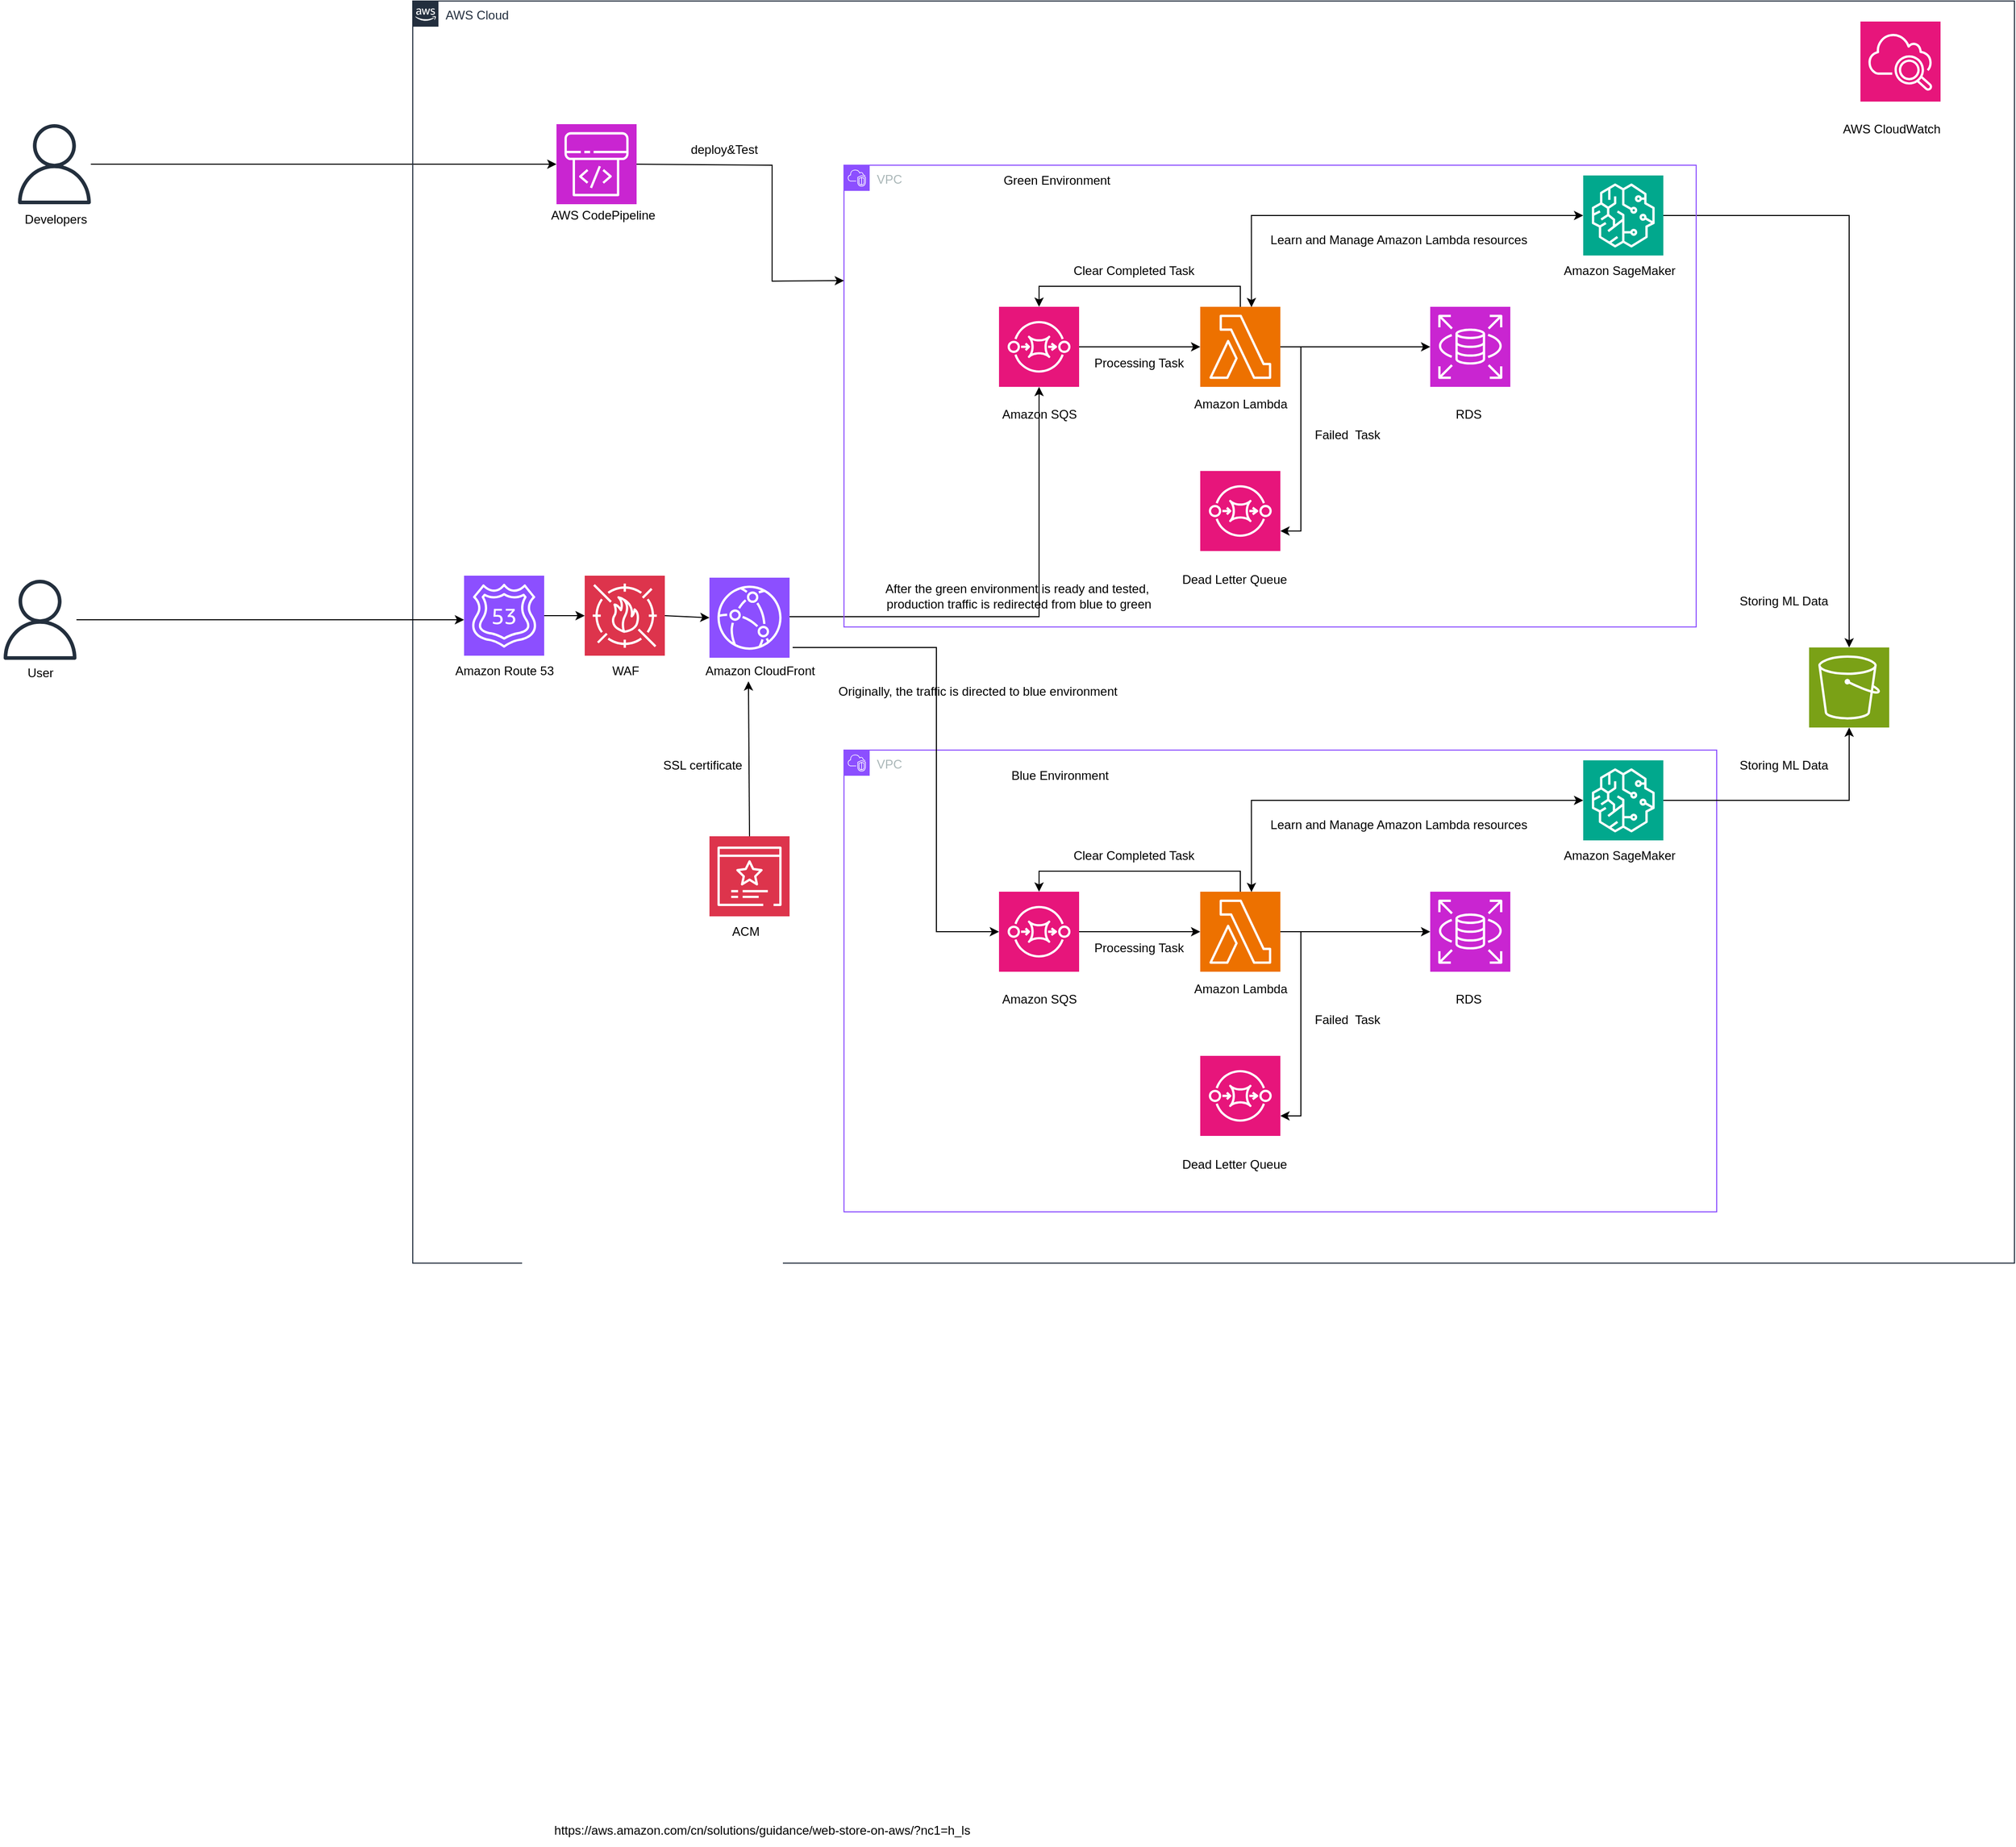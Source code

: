<mxfile version="24.7.10">
  <diagram name="第 1 页" id="UXfvJMfmKMgnU5nHpCfp">
    <mxGraphModel dx="3255" dy="2701" grid="1" gridSize="10" guides="1" tooltips="1" connect="1" arrows="1" fold="1" page="1" pageScale="1" pageWidth="827" pageHeight="1169" math="0" shadow="0">
      <root>
        <mxCell id="0" />
        <mxCell id="1" parent="0" />
        <mxCell id="FpOADRXaUX0aLAv3G2hR-1" style="edgeStyle=orthogonalEdgeStyle;rounded=0;orthogonalLoop=1;jettySize=auto;html=1;" edge="1" parent="1" source="FpOADRXaUX0aLAv3G2hR-2" target="FpOADRXaUX0aLAv3G2hR-71">
          <mxGeometry relative="1" as="geometry">
            <mxPoint x="200" y="-61" as="targetPoint" />
          </mxGeometry>
        </mxCell>
        <mxCell id="FpOADRXaUX0aLAv3G2hR-2" value="" style="sketch=0;outlineConnect=0;fontColor=#232F3E;gradientColor=none;fillColor=#232F3D;strokeColor=none;dashed=0;verticalLabelPosition=bottom;verticalAlign=top;align=center;html=1;fontSize=12;fontStyle=0;aspect=fixed;pointerEvents=1;shape=mxgraph.aws4.user;" vertex="1" parent="1">
          <mxGeometry x="-438" y="-140" width="78" height="78" as="geometry" />
        </mxCell>
        <mxCell id="FpOADRXaUX0aLAv3G2hR-3" value="Developers" style="text;html=1;align=center;verticalAlign=middle;resizable=0;points=[];autosize=1;strokeColor=none;fillColor=none;" vertex="1" parent="1">
          <mxGeometry x="-438" y="-62" width="80" height="30" as="geometry" />
        </mxCell>
        <mxCell id="FpOADRXaUX0aLAv3G2hR-11" value="AWS Cloud" style="points=[[0,0],[0.25,0],[0.5,0],[0.75,0],[1,0],[1,0.25],[1,0.5],[1,0.75],[1,1],[0.75,1],[0.5,1],[0.25,1],[0,1],[0,0.75],[0,0.5],[0,0.25]];outlineConnect=0;gradientColor=none;html=1;whiteSpace=wrap;fontSize=12;fontStyle=0;container=1;pointerEvents=0;collapsible=0;recursiveResize=0;shape=mxgraph.aws4.group;grIcon=mxgraph.aws4.group_aws_cloud_alt;strokeColor=#232F3E;fillColor=none;verticalAlign=top;align=left;spacingLeft=30;fontColor=#232F3E;dashed=0;" vertex="1" parent="1">
          <mxGeometry x="-50" y="-260" width="1560" height="1230" as="geometry" />
        </mxCell>
        <mxCell id="FpOADRXaUX0aLAv3G2hR-12" value="" style="sketch=0;points=[[0,0,0],[0.25,0,0],[0.5,0,0],[0.75,0,0],[1,0,0],[0,1,0],[0.25,1,0],[0.5,1,0],[0.75,1,0],[1,1,0],[0,0.25,0],[0,0.5,0],[0,0.75,0],[1,0.25,0],[1,0.5,0],[1,0.75,0]];points=[[0,0,0],[0.25,0,0],[0.5,0,0],[0.75,0,0],[1,0,0],[0,1,0],[0.25,1,0],[0.5,1,0],[0.75,1,0],[1,1,0],[0,0.25,0],[0,0.5,0],[0,0.75,0],[1,0.25,0],[1,0.5,0],[1,0.75,0]];outlineConnect=0;fontColor=#232F3E;fillColor=#E7157B;strokeColor=#ffffff;dashed=0;verticalLabelPosition=bottom;verticalAlign=top;align=center;html=1;fontSize=12;fontStyle=0;aspect=fixed;shape=mxgraph.aws4.resourceIcon;resIcon=mxgraph.aws4.cloudwatch_2;" vertex="1" parent="FpOADRXaUX0aLAv3G2hR-11">
          <mxGeometry x="1410" y="20" width="78" height="78" as="geometry" />
        </mxCell>
        <mxCell id="FpOADRXaUX0aLAv3G2hR-14" value="AWS CloudWatch" style="text;html=1;align=center;verticalAlign=middle;resizable=0;points=[];autosize=1;strokeColor=none;fillColor=none;" vertex="1" parent="FpOADRXaUX0aLAv3G2hR-11">
          <mxGeometry x="1380" y="110" width="120" height="30" as="geometry" />
        </mxCell>
        <mxCell id="FpOADRXaUX0aLAv3G2hR-16" value="RDS" style="text;html=1;align=center;verticalAlign=middle;resizable=0;points=[];autosize=1;strokeColor=none;fillColor=none;" vertex="1" parent="FpOADRXaUX0aLAv3G2hR-11">
          <mxGeometry x="1003" y="388" width="50" height="30" as="geometry" />
        </mxCell>
        <mxCell id="FpOADRXaUX0aLAv3G2hR-17" style="edgeStyle=orthogonalEdgeStyle;rounded=0;orthogonalLoop=1;jettySize=auto;html=1;" edge="1" parent="FpOADRXaUX0aLAv3G2hR-11" source="FpOADRXaUX0aLAv3G2hR-18" target="FpOADRXaUX0aLAv3G2hR-19">
          <mxGeometry relative="1" as="geometry" />
        </mxCell>
        <mxCell id="FpOADRXaUX0aLAv3G2hR-18" value="" style="sketch=0;points=[[0,0,0],[0.25,0,0],[0.5,0,0],[0.75,0,0],[1,0,0],[0,1,0],[0.25,1,0],[0.5,1,0],[0.75,1,0],[1,1,0],[0,0.25,0],[0,0.5,0],[0,0.75,0],[1,0.25,0],[1,0.5,0],[1,0.75,0]];outlineConnect=0;fontColor=#232F3E;fillColor=#ED7100;strokeColor=#ffffff;dashed=0;verticalLabelPosition=bottom;verticalAlign=top;align=center;html=1;fontSize=12;fontStyle=0;aspect=fixed;shape=mxgraph.aws4.resourceIcon;resIcon=mxgraph.aws4.lambda;" vertex="1" parent="FpOADRXaUX0aLAv3G2hR-11">
          <mxGeometry x="767" y="298" width="78" height="78" as="geometry" />
        </mxCell>
        <mxCell id="FpOADRXaUX0aLAv3G2hR-19" value="" style="sketch=0;points=[[0,0,0],[0.25,0,0],[0.5,0,0],[0.75,0,0],[1,0,0],[0,1,0],[0.25,1,0],[0.5,1,0],[0.75,1,0],[1,1,0],[0,0.25,0],[0,0.5,0],[0,0.75,0],[1,0.25,0],[1,0.5,0],[1,0.75,0]];outlineConnect=0;fontColor=#232F3E;fillColor=#C925D1;strokeColor=#ffffff;dashed=0;verticalLabelPosition=bottom;verticalAlign=top;align=center;html=1;fontSize=12;fontStyle=0;aspect=fixed;shape=mxgraph.aws4.resourceIcon;resIcon=mxgraph.aws4.rds;" vertex="1" parent="FpOADRXaUX0aLAv3G2hR-11">
          <mxGeometry x="991" y="298" width="78" height="78" as="geometry" />
        </mxCell>
        <mxCell id="FpOADRXaUX0aLAv3G2hR-20" style="edgeStyle=orthogonalEdgeStyle;rounded=0;orthogonalLoop=1;jettySize=auto;html=1;" edge="1" parent="FpOADRXaUX0aLAv3G2hR-11" source="FpOADRXaUX0aLAv3G2hR-21" target="FpOADRXaUX0aLAv3G2hR-18">
          <mxGeometry relative="1" as="geometry" />
        </mxCell>
        <mxCell id="FpOADRXaUX0aLAv3G2hR-21" value="" style="sketch=0;points=[[0,0,0],[0.25,0,0],[0.5,0,0],[0.75,0,0],[1,0,0],[0,1,0],[0.25,1,0],[0.5,1,0],[0.75,1,0],[1,1,0],[0,0.25,0],[0,0.5,0],[0,0.75,0],[1,0.25,0],[1,0.5,0],[1,0.75,0]];outlineConnect=0;fontColor=#232F3E;fillColor=#E7157B;strokeColor=#ffffff;dashed=0;verticalLabelPosition=bottom;verticalAlign=top;align=center;html=1;fontSize=12;fontStyle=0;aspect=fixed;shape=mxgraph.aws4.resourceIcon;resIcon=mxgraph.aws4.sqs;" vertex="1" parent="FpOADRXaUX0aLAv3G2hR-11">
          <mxGeometry x="571" y="298" width="78" height="78" as="geometry" />
        </mxCell>
        <mxCell id="FpOADRXaUX0aLAv3G2hR-22" value="Amazon SQS" style="text;html=1;align=center;verticalAlign=middle;resizable=0;points=[];autosize=1;strokeColor=none;fillColor=none;" vertex="1" parent="FpOADRXaUX0aLAv3G2hR-11">
          <mxGeometry x="560" y="388" width="100" height="30" as="geometry" />
        </mxCell>
        <mxCell id="FpOADRXaUX0aLAv3G2hR-23" value="" style="sketch=0;points=[[0,0,0],[0.25,0,0],[0.5,0,0],[0.75,0,0],[1,0,0],[0,1,0],[0.25,1,0],[0.5,1,0],[0.75,1,0],[1,1,0],[0,0.25,0],[0,0.5,0],[0,0.75,0],[1,0.25,0],[1,0.5,0],[1,0.75,0]];outlineConnect=0;fontColor=#232F3E;fillColor=#E7157B;strokeColor=#ffffff;dashed=0;verticalLabelPosition=bottom;verticalAlign=top;align=center;html=1;fontSize=12;fontStyle=0;aspect=fixed;shape=mxgraph.aws4.resourceIcon;resIcon=mxgraph.aws4.sqs;" vertex="1" parent="FpOADRXaUX0aLAv3G2hR-11">
          <mxGeometry x="767" y="458" width="78" height="78" as="geometry" />
        </mxCell>
        <mxCell id="FpOADRXaUX0aLAv3G2hR-24" value="Amazon L&lt;span style=&quot;background-color: initial;&quot;&gt;ambda&lt;/span&gt;" style="text;html=1;align=center;verticalAlign=middle;resizable=0;points=[];autosize=1;strokeColor=none;fillColor=none;" vertex="1" parent="FpOADRXaUX0aLAv3G2hR-11">
          <mxGeometry x="751" y="378" width="110" height="30" as="geometry" />
        </mxCell>
        <mxCell id="FpOADRXaUX0aLAv3G2hR-25" value="Dead Letter Queue" style="text;html=1;align=center;verticalAlign=middle;resizable=0;points=[];autosize=1;strokeColor=none;fillColor=none;" vertex="1" parent="FpOADRXaUX0aLAv3G2hR-11">
          <mxGeometry x="735" y="549" width="130" height="30" as="geometry" />
        </mxCell>
        <mxCell id="FpOADRXaUX0aLAv3G2hR-26" value="Processing Task" style="text;html=1;align=center;verticalAlign=middle;resizable=0;points=[];autosize=1;strokeColor=none;fillColor=none;" vertex="1" parent="FpOADRXaUX0aLAv3G2hR-11">
          <mxGeometry x="652" y="338" width="110" height="30" as="geometry" />
        </mxCell>
        <mxCell id="FpOADRXaUX0aLAv3G2hR-27" value="F&lt;span style=&quot;background-color: initial;&quot;&gt;ailed&amp;nbsp; Task&lt;/span&gt;" style="text;html=1;align=center;verticalAlign=middle;resizable=0;points=[];autosize=1;strokeColor=none;fillColor=none;" vertex="1" parent="FpOADRXaUX0aLAv3G2hR-11">
          <mxGeometry x="865" y="408" width="90" height="30" as="geometry" />
        </mxCell>
        <mxCell id="FpOADRXaUX0aLAv3G2hR-28" value="Clear Completed Task" style="text;html=1;align=center;verticalAlign=middle;resizable=0;points=[];autosize=1;strokeColor=none;fillColor=none;" vertex="1" parent="FpOADRXaUX0aLAv3G2hR-11">
          <mxGeometry x="632" y="248" width="140" height="30" as="geometry" />
        </mxCell>
        <mxCell id="FpOADRXaUX0aLAv3G2hR-29" value="Amazon SageMaker" style="text;html=1;align=center;verticalAlign=middle;resizable=0;points=[];autosize=1;strokeColor=none;fillColor=none;" vertex="1" parent="FpOADRXaUX0aLAv3G2hR-11">
          <mxGeometry x="1110" y="248" width="130" height="30" as="geometry" />
        </mxCell>
        <mxCell id="FpOADRXaUX0aLAv3G2hR-30" value="Learn and Manage Amazon Lambda resources" style="text;html=1;align=center;verticalAlign=middle;resizable=0;points=[];autosize=1;strokeColor=none;fillColor=none;" vertex="1" parent="FpOADRXaUX0aLAv3G2hR-11">
          <mxGeometry x="825" y="218" width="270" height="30" as="geometry" />
        </mxCell>
        <mxCell id="FpOADRXaUX0aLAv3G2hR-31" style="edgeStyle=orthogonalEdgeStyle;rounded=0;orthogonalLoop=1;jettySize=auto;html=1;entryX=1;entryY=0.75;entryDx=0;entryDy=0;entryPerimeter=0;" edge="1" parent="FpOADRXaUX0aLAv3G2hR-11" source="FpOADRXaUX0aLAv3G2hR-18" target="FpOADRXaUX0aLAv3G2hR-23">
          <mxGeometry relative="1" as="geometry">
            <Array as="points">
              <mxPoint x="865" y="337" />
              <mxPoint x="865" y="516" />
            </Array>
          </mxGeometry>
        </mxCell>
        <mxCell id="FpOADRXaUX0aLAv3G2hR-32" style="edgeStyle=orthogonalEdgeStyle;rounded=0;orthogonalLoop=1;jettySize=auto;html=1;entryX=0.5;entryY=0;entryDx=0;entryDy=0;entryPerimeter=0;" edge="1" parent="FpOADRXaUX0aLAv3G2hR-11" source="FpOADRXaUX0aLAv3G2hR-18" target="FpOADRXaUX0aLAv3G2hR-21">
          <mxGeometry relative="1" as="geometry">
            <Array as="points">
              <mxPoint x="806" y="278" />
              <mxPoint x="610" y="278" />
            </Array>
          </mxGeometry>
        </mxCell>
        <mxCell id="FpOADRXaUX0aLAv3G2hR-33" style="edgeStyle=orthogonalEdgeStyle;rounded=0;orthogonalLoop=1;jettySize=auto;html=1;entryX=0.639;entryY=0.004;entryDx=0;entryDy=0;entryPerimeter=0;startArrow=classic;startFill=1;" edge="1" parent="FpOADRXaUX0aLAv3G2hR-11" source="FpOADRXaUX0aLAv3G2hR-35" target="FpOADRXaUX0aLAv3G2hR-18">
          <mxGeometry relative="1" as="geometry" />
        </mxCell>
        <mxCell id="FpOADRXaUX0aLAv3G2hR-34" style="edgeStyle=orthogonalEdgeStyle;rounded=0;orthogonalLoop=1;jettySize=auto;html=1;" edge="1" parent="FpOADRXaUX0aLAv3G2hR-11" source="FpOADRXaUX0aLAv3G2hR-35" target="FpOADRXaUX0aLAv3G2hR-68">
          <mxGeometry relative="1" as="geometry" />
        </mxCell>
        <mxCell id="FpOADRXaUX0aLAv3G2hR-35" value="" style="sketch=0;points=[[0,0,0],[0.25,0,0],[0.5,0,0],[0.75,0,0],[1,0,0],[0,1,0],[0.25,1,0],[0.5,1,0],[0.75,1,0],[1,1,0],[0,0.25,0],[0,0.5,0],[0,0.75,0],[1,0.25,0],[1,0.5,0],[1,0.75,0]];outlineConnect=0;fontColor=#232F3E;fillColor=#01A88D;strokeColor=#ffffff;dashed=0;verticalLabelPosition=bottom;verticalAlign=top;align=center;html=1;fontSize=12;fontStyle=0;aspect=fixed;shape=mxgraph.aws4.resourceIcon;resIcon=mxgraph.aws4.sagemaker;" vertex="1" parent="FpOADRXaUX0aLAv3G2hR-11">
          <mxGeometry x="1140" y="170" width="78" height="78" as="geometry" />
        </mxCell>
        <mxCell id="FpOADRXaUX0aLAv3G2hR-37" value="VPC" style="points=[[0,0],[0.25,0],[0.5,0],[0.75,0],[1,0],[1,0.25],[1,0.5],[1,0.75],[1,1],[0.75,1],[0.5,1],[0.25,1],[0,1],[0,0.75],[0,0.5],[0,0.25]];outlineConnect=0;gradientColor=none;html=1;whiteSpace=wrap;fontSize=12;fontStyle=0;container=1;pointerEvents=0;collapsible=0;recursiveResize=0;shape=mxgraph.aws4.group;grIcon=mxgraph.aws4.group_vpc2;strokeColor=#8C4FFF;fillColor=none;verticalAlign=top;align=left;spacingLeft=30;fontColor=#AAB7B8;dashed=0;" vertex="1" parent="FpOADRXaUX0aLAv3G2hR-11">
          <mxGeometry x="420" y="730" width="850" height="450" as="geometry" />
        </mxCell>
        <mxCell id="FpOADRXaUX0aLAv3G2hR-38" value="Blue Environment" style="text;html=1;align=center;verticalAlign=middle;resizable=0;points=[];autosize=1;strokeColor=none;fillColor=none;" vertex="1" parent="FpOADRXaUX0aLAv3G2hR-37">
          <mxGeometry x="150" y="10" width="120" height="30" as="geometry" />
        </mxCell>
        <mxCell id="FpOADRXaUX0aLAv3G2hR-40" value="RDS" style="text;html=1;align=center;verticalAlign=middle;resizable=0;points=[];autosize=1;strokeColor=none;fillColor=none;" vertex="1" parent="FpOADRXaUX0aLAv3G2hR-11">
          <mxGeometry x="1003" y="958" width="50" height="30" as="geometry" />
        </mxCell>
        <mxCell id="FpOADRXaUX0aLAv3G2hR-41" style="edgeStyle=orthogonalEdgeStyle;rounded=0;orthogonalLoop=1;jettySize=auto;html=1;" edge="1" parent="FpOADRXaUX0aLAv3G2hR-11" source="FpOADRXaUX0aLAv3G2hR-42" target="FpOADRXaUX0aLAv3G2hR-43">
          <mxGeometry relative="1" as="geometry" />
        </mxCell>
        <mxCell id="FpOADRXaUX0aLAv3G2hR-42" value="" style="sketch=0;points=[[0,0,0],[0.25,0,0],[0.5,0,0],[0.75,0,0],[1,0,0],[0,1,0],[0.25,1,0],[0.5,1,0],[0.75,1,0],[1,1,0],[0,0.25,0],[0,0.5,0],[0,0.75,0],[1,0.25,0],[1,0.5,0],[1,0.75,0]];outlineConnect=0;fontColor=#232F3E;fillColor=#ED7100;strokeColor=#ffffff;dashed=0;verticalLabelPosition=bottom;verticalAlign=top;align=center;html=1;fontSize=12;fontStyle=0;aspect=fixed;shape=mxgraph.aws4.resourceIcon;resIcon=mxgraph.aws4.lambda;" vertex="1" parent="FpOADRXaUX0aLAv3G2hR-11">
          <mxGeometry x="767" y="868" width="78" height="78" as="geometry" />
        </mxCell>
        <mxCell id="FpOADRXaUX0aLAv3G2hR-43" value="" style="sketch=0;points=[[0,0,0],[0.25,0,0],[0.5,0,0],[0.75,0,0],[1,0,0],[0,1,0],[0.25,1,0],[0.5,1,0],[0.75,1,0],[1,1,0],[0,0.25,0],[0,0.5,0],[0,0.75,0],[1,0.25,0],[1,0.5,0],[1,0.75,0]];outlineConnect=0;fontColor=#232F3E;fillColor=#C925D1;strokeColor=#ffffff;dashed=0;verticalLabelPosition=bottom;verticalAlign=top;align=center;html=1;fontSize=12;fontStyle=0;aspect=fixed;shape=mxgraph.aws4.resourceIcon;resIcon=mxgraph.aws4.rds;" vertex="1" parent="FpOADRXaUX0aLAv3G2hR-11">
          <mxGeometry x="991" y="868" width="78" height="78" as="geometry" />
        </mxCell>
        <mxCell id="FpOADRXaUX0aLAv3G2hR-44" style="edgeStyle=orthogonalEdgeStyle;rounded=0;orthogonalLoop=1;jettySize=auto;html=1;" edge="1" parent="FpOADRXaUX0aLAv3G2hR-11" source="FpOADRXaUX0aLAv3G2hR-45" target="FpOADRXaUX0aLAv3G2hR-42">
          <mxGeometry relative="1" as="geometry" />
        </mxCell>
        <mxCell id="FpOADRXaUX0aLAv3G2hR-45" value="" style="sketch=0;points=[[0,0,0],[0.25,0,0],[0.5,0,0],[0.75,0,0],[1,0,0],[0,1,0],[0.25,1,0],[0.5,1,0],[0.75,1,0],[1,1,0],[0,0.25,0],[0,0.5,0],[0,0.75,0],[1,0.25,0],[1,0.5,0],[1,0.75,0]];outlineConnect=0;fontColor=#232F3E;fillColor=#E7157B;strokeColor=#ffffff;dashed=0;verticalLabelPosition=bottom;verticalAlign=top;align=center;html=1;fontSize=12;fontStyle=0;aspect=fixed;shape=mxgraph.aws4.resourceIcon;resIcon=mxgraph.aws4.sqs;" vertex="1" parent="FpOADRXaUX0aLAv3G2hR-11">
          <mxGeometry x="571" y="868" width="78" height="78" as="geometry" />
        </mxCell>
        <mxCell id="FpOADRXaUX0aLAv3G2hR-46" value="Amazon SQS" style="text;html=1;align=center;verticalAlign=middle;resizable=0;points=[];autosize=1;strokeColor=none;fillColor=none;" vertex="1" parent="FpOADRXaUX0aLAv3G2hR-11">
          <mxGeometry x="560" y="958" width="100" height="30" as="geometry" />
        </mxCell>
        <mxCell id="FpOADRXaUX0aLAv3G2hR-47" value="" style="sketch=0;points=[[0,0,0],[0.25,0,0],[0.5,0,0],[0.75,0,0],[1,0,0],[0,1,0],[0.25,1,0],[0.5,1,0],[0.75,1,0],[1,1,0],[0,0.25,0],[0,0.5,0],[0,0.75,0],[1,0.25,0],[1,0.5,0],[1,0.75,0]];outlineConnect=0;fontColor=#232F3E;fillColor=#E7157B;strokeColor=#ffffff;dashed=0;verticalLabelPosition=bottom;verticalAlign=top;align=center;html=1;fontSize=12;fontStyle=0;aspect=fixed;shape=mxgraph.aws4.resourceIcon;resIcon=mxgraph.aws4.sqs;" vertex="1" parent="FpOADRXaUX0aLAv3G2hR-11">
          <mxGeometry x="767" y="1028" width="78" height="78" as="geometry" />
        </mxCell>
        <mxCell id="FpOADRXaUX0aLAv3G2hR-48" value="Amazon L&lt;span style=&quot;background-color: initial;&quot;&gt;ambda&lt;/span&gt;" style="text;html=1;align=center;verticalAlign=middle;resizable=0;points=[];autosize=1;strokeColor=none;fillColor=none;" vertex="1" parent="FpOADRXaUX0aLAv3G2hR-11">
          <mxGeometry x="751" y="948" width="110" height="30" as="geometry" />
        </mxCell>
        <mxCell id="FpOADRXaUX0aLAv3G2hR-49" value="Dead Letter Queue" style="text;html=1;align=center;verticalAlign=middle;resizable=0;points=[];autosize=1;strokeColor=none;fillColor=none;" vertex="1" parent="FpOADRXaUX0aLAv3G2hR-11">
          <mxGeometry x="735" y="1119" width="130" height="30" as="geometry" />
        </mxCell>
        <mxCell id="FpOADRXaUX0aLAv3G2hR-50" value="Processing Task" style="text;html=1;align=center;verticalAlign=middle;resizable=0;points=[];autosize=1;strokeColor=none;fillColor=none;" vertex="1" parent="FpOADRXaUX0aLAv3G2hR-11">
          <mxGeometry x="652" y="908" width="110" height="30" as="geometry" />
        </mxCell>
        <mxCell id="FpOADRXaUX0aLAv3G2hR-51" value="F&lt;span style=&quot;background-color: initial;&quot;&gt;ailed&amp;nbsp; Task&lt;/span&gt;" style="text;html=1;align=center;verticalAlign=middle;resizable=0;points=[];autosize=1;strokeColor=none;fillColor=none;" vertex="1" parent="FpOADRXaUX0aLAv3G2hR-11">
          <mxGeometry x="865" y="978" width="90" height="30" as="geometry" />
        </mxCell>
        <mxCell id="FpOADRXaUX0aLAv3G2hR-52" value="Clear Completed Task" style="text;html=1;align=center;verticalAlign=middle;resizable=0;points=[];autosize=1;strokeColor=none;fillColor=none;" vertex="1" parent="FpOADRXaUX0aLAv3G2hR-11">
          <mxGeometry x="632" y="818" width="140" height="30" as="geometry" />
        </mxCell>
        <mxCell id="FpOADRXaUX0aLAv3G2hR-53" value="Amazon SageMaker" style="text;html=1;align=center;verticalAlign=middle;resizable=0;points=[];autosize=1;strokeColor=none;fillColor=none;" vertex="1" parent="FpOADRXaUX0aLAv3G2hR-11">
          <mxGeometry x="1110" y="818" width="130" height="30" as="geometry" />
        </mxCell>
        <mxCell id="FpOADRXaUX0aLAv3G2hR-54" value="Learn and Manage Amazon Lambda resources" style="text;html=1;align=center;verticalAlign=middle;resizable=0;points=[];autosize=1;strokeColor=none;fillColor=none;" vertex="1" parent="FpOADRXaUX0aLAv3G2hR-11">
          <mxGeometry x="825" y="788" width="270" height="30" as="geometry" />
        </mxCell>
        <mxCell id="FpOADRXaUX0aLAv3G2hR-55" style="edgeStyle=orthogonalEdgeStyle;rounded=0;orthogonalLoop=1;jettySize=auto;html=1;entryX=1;entryY=0.75;entryDx=0;entryDy=0;entryPerimeter=0;" edge="1" parent="FpOADRXaUX0aLAv3G2hR-11" source="FpOADRXaUX0aLAv3G2hR-42" target="FpOADRXaUX0aLAv3G2hR-47">
          <mxGeometry relative="1" as="geometry">
            <Array as="points">
              <mxPoint x="865" y="907" />
              <mxPoint x="865" y="1086" />
            </Array>
          </mxGeometry>
        </mxCell>
        <mxCell id="FpOADRXaUX0aLAv3G2hR-56" style="edgeStyle=orthogonalEdgeStyle;rounded=0;orthogonalLoop=1;jettySize=auto;html=1;entryX=0.5;entryY=0;entryDx=0;entryDy=0;entryPerimeter=0;" edge="1" parent="FpOADRXaUX0aLAv3G2hR-11" source="FpOADRXaUX0aLAv3G2hR-42" target="FpOADRXaUX0aLAv3G2hR-45">
          <mxGeometry relative="1" as="geometry">
            <Array as="points">
              <mxPoint x="806" y="848" />
              <mxPoint x="610" y="848" />
            </Array>
          </mxGeometry>
        </mxCell>
        <mxCell id="FpOADRXaUX0aLAv3G2hR-57" style="edgeStyle=orthogonalEdgeStyle;rounded=0;orthogonalLoop=1;jettySize=auto;html=1;entryX=0.639;entryY=0.004;entryDx=0;entryDy=0;entryPerimeter=0;startArrow=classic;startFill=1;" edge="1" parent="FpOADRXaUX0aLAv3G2hR-11" source="FpOADRXaUX0aLAv3G2hR-59" target="FpOADRXaUX0aLAv3G2hR-42">
          <mxGeometry relative="1" as="geometry" />
        </mxCell>
        <mxCell id="FpOADRXaUX0aLAv3G2hR-58" style="edgeStyle=orthogonalEdgeStyle;rounded=0;orthogonalLoop=1;jettySize=auto;html=1;" edge="1" parent="FpOADRXaUX0aLAv3G2hR-11" source="FpOADRXaUX0aLAv3G2hR-59" target="FpOADRXaUX0aLAv3G2hR-68">
          <mxGeometry relative="1" as="geometry" />
        </mxCell>
        <mxCell id="FpOADRXaUX0aLAv3G2hR-59" value="" style="sketch=0;points=[[0,0,0],[0.25,0,0],[0.5,0,0],[0.75,0,0],[1,0,0],[0,1,0],[0.25,1,0],[0.5,1,0],[0.75,1,0],[1,1,0],[0,0.25,0],[0,0.5,0],[0,0.75,0],[1,0.25,0],[1,0.5,0],[1,0.75,0]];outlineConnect=0;fontColor=#232F3E;fillColor=#01A88D;strokeColor=#ffffff;dashed=0;verticalLabelPosition=bottom;verticalAlign=top;align=center;html=1;fontSize=12;fontStyle=0;aspect=fixed;shape=mxgraph.aws4.resourceIcon;resIcon=mxgraph.aws4.sagemaker;" vertex="1" parent="FpOADRXaUX0aLAv3G2hR-11">
          <mxGeometry x="1140" y="740" width="78" height="78" as="geometry" />
        </mxCell>
        <mxCell id="FpOADRXaUX0aLAv3G2hR-64" value="Amazon CloudFront" style="text;html=1;align=center;verticalAlign=middle;resizable=0;points=[];autosize=1;strokeColor=none;fillColor=none;" vertex="1" parent="FpOADRXaUX0aLAv3G2hR-11">
          <mxGeometry x="273" y="638" width="130" height="30" as="geometry" />
        </mxCell>
        <mxCell id="FpOADRXaUX0aLAv3G2hR-66" value="WAF" style="text;html=1;align=center;verticalAlign=middle;resizable=0;points=[];autosize=1;strokeColor=none;fillColor=none;" vertex="1" parent="FpOADRXaUX0aLAv3G2hR-11">
          <mxGeometry x="181.5" y="638" width="50" height="30" as="geometry" />
        </mxCell>
        <mxCell id="FpOADRXaUX0aLAv3G2hR-68" value="" style="sketch=0;points=[[0,0,0],[0.25,0,0],[0.5,0,0],[0.75,0,0],[1,0,0],[0,1,0],[0.25,1,0],[0.5,1,0],[0.75,1,0],[1,1,0],[0,0.25,0],[0,0.5,0],[0,0.75,0],[1,0.25,0],[1,0.5,0],[1,0.75,0]];outlineConnect=0;fontColor=#232F3E;fillColor=#7AA116;strokeColor=#ffffff;dashed=0;verticalLabelPosition=bottom;verticalAlign=top;align=center;html=1;fontSize=12;fontStyle=0;aspect=fixed;shape=mxgraph.aws4.resourceIcon;resIcon=mxgraph.aws4.s3;" vertex="1" parent="FpOADRXaUX0aLAv3G2hR-11">
          <mxGeometry x="1360" y="630" width="78" height="78" as="geometry" />
        </mxCell>
        <mxCell id="FpOADRXaUX0aLAv3G2hR-69" value="Storing ML Data" style="text;html=1;align=center;verticalAlign=middle;resizable=0;points=[];autosize=1;strokeColor=none;fillColor=none;" vertex="1" parent="FpOADRXaUX0aLAv3G2hR-11">
          <mxGeometry x="1280" y="570" width="110" height="30" as="geometry" />
        </mxCell>
        <mxCell id="FpOADRXaUX0aLAv3G2hR-70" value="Storing ML Data" style="text;html=1;align=center;verticalAlign=middle;resizable=0;points=[];autosize=1;strokeColor=none;fillColor=none;" vertex="1" parent="FpOADRXaUX0aLAv3G2hR-11">
          <mxGeometry x="1280" y="730" width="110" height="30" as="geometry" />
        </mxCell>
        <mxCell id="FpOADRXaUX0aLAv3G2hR-71" value="" style="sketch=0;points=[[0,0,0],[0.25,0,0],[0.5,0,0],[0.75,0,0],[1,0,0],[0,1,0],[0.25,1,0],[0.5,1,0],[0.75,1,0],[1,1,0],[0,0.25,0],[0,0.5,0],[0,0.75,0],[1,0.25,0],[1,0.5,0],[1,0.75,0]];outlineConnect=0;fontColor=#232F3E;fillColor=#C925D1;strokeColor=#ffffff;dashed=0;verticalLabelPosition=bottom;verticalAlign=top;align=center;html=1;fontSize=12;fontStyle=0;aspect=fixed;shape=mxgraph.aws4.resourceIcon;resIcon=mxgraph.aws4.codepipeline;" vertex="1" parent="FpOADRXaUX0aLAv3G2hR-11">
          <mxGeometry x="140" y="120" width="78" height="78" as="geometry" />
        </mxCell>
        <mxCell id="FpOADRXaUX0aLAv3G2hR-72" style="edgeStyle=orthogonalEdgeStyle;rounded=0;orthogonalLoop=1;jettySize=auto;html=1;exitX=1;exitY=0.5;exitDx=0;exitDy=0;exitPerimeter=0;" edge="1" parent="FpOADRXaUX0aLAv3G2hR-11" source="FpOADRXaUX0aLAv3G2hR-85" target="FpOADRXaUX0aLAv3G2hR-21">
          <mxGeometry relative="1" as="geometry">
            <Array as="points">
              <mxPoint x="340" y="601" />
              <mxPoint x="610" y="600" />
            </Array>
            <mxPoint x="339.5" y="603" as="sourcePoint" />
          </mxGeometry>
        </mxCell>
        <mxCell id="FpOADRXaUX0aLAv3G2hR-75" value="VPC" style="points=[[0,0],[0.25,0],[0.5,0],[0.75,0],[1,0],[1,0.25],[1,0.5],[1,0.75],[1,1],[0.75,1],[0.5,1],[0.25,1],[0,1],[0,0.75],[0,0.5],[0,0.25]];outlineConnect=0;gradientColor=none;html=1;whiteSpace=wrap;fontSize=12;fontStyle=0;container=1;pointerEvents=0;collapsible=0;recursiveResize=0;shape=mxgraph.aws4.group;grIcon=mxgraph.aws4.group_vpc2;strokeColor=#8C4FFF;fillColor=none;verticalAlign=top;align=left;spacingLeft=30;fontColor=#AAB7B8;dashed=0;" vertex="1" parent="FpOADRXaUX0aLAv3G2hR-11">
          <mxGeometry x="420" y="160" width="830" height="450" as="geometry" />
        </mxCell>
        <mxCell id="FpOADRXaUX0aLAv3G2hR-15" value="Green Environment" style="text;html=1;align=center;verticalAlign=middle;resizable=0;points=[];autosize=1;strokeColor=none;fillColor=none;" vertex="1" parent="FpOADRXaUX0aLAv3G2hR-75">
          <mxGeometry x="142" width="130" height="30" as="geometry" />
        </mxCell>
        <mxCell id="FpOADRXaUX0aLAv3G2hR-74" value="After the green environment is ready and tested,&amp;nbsp;&lt;div&gt;production traffic is redirected from blue to green&lt;/div&gt;" style="text;html=1;align=center;verticalAlign=middle;resizable=0;points=[];autosize=1;strokeColor=none;fillColor=none;" vertex="1" parent="FpOADRXaUX0aLAv3G2hR-75">
          <mxGeometry x="30" y="400" width="280" height="40" as="geometry" />
        </mxCell>
        <mxCell id="FpOADRXaUX0aLAv3G2hR-73" value="AWS CodePipeline" style="text;html=1;align=center;verticalAlign=middle;resizable=0;points=[];autosize=1;strokeColor=none;fillColor=none;" vertex="1" parent="FpOADRXaUX0aLAv3G2hR-11">
          <mxGeometry x="120" y="194" width="130" height="30" as="geometry" />
        </mxCell>
        <mxCell id="FpOADRXaUX0aLAv3G2hR-84" value="" style="sketch=0;points=[[0,0,0],[0.25,0,0],[0.5,0,0],[0.75,0,0],[1,0,0],[0,1,0],[0.25,1,0],[0.5,1,0],[0.75,1,0],[1,1,0],[0,0.25,0],[0,0.5,0],[0,0.75,0],[1,0.25,0],[1,0.5,0],[1,0.75,0]];outlineConnect=0;fontColor=#232F3E;fillColor=#8C4FFF;strokeColor=#ffffff;dashed=0;verticalLabelPosition=bottom;verticalAlign=top;align=center;html=1;fontSize=12;fontStyle=0;aspect=fixed;shape=mxgraph.aws4.resourceIcon;resIcon=mxgraph.aws4.route_53;" vertex="1" parent="FpOADRXaUX0aLAv3G2hR-11">
          <mxGeometry x="50" y="560" width="78" height="78" as="geometry" />
        </mxCell>
        <mxCell id="FpOADRXaUX0aLAv3G2hR-86" value="" style="sketch=0;points=[[0,0,0],[0.25,0,0],[0.5,0,0],[0.75,0,0],[1,0,0],[0,1,0],[0.25,1,0],[0.5,1,0],[0.75,1,0],[1,1,0],[0,0.25,0],[0,0.5,0],[0,0.75,0],[1,0.25,0],[1,0.5,0],[1,0.75,0]];outlineConnect=0;fontColor=#232F3E;fillColor=#DD344C;strokeColor=#ffffff;dashed=0;verticalLabelPosition=bottom;verticalAlign=top;align=center;html=1;fontSize=12;fontStyle=0;aspect=fixed;shape=mxgraph.aws4.resourceIcon;resIcon=mxgraph.aws4.waf;" vertex="1" parent="FpOADRXaUX0aLAv3G2hR-11">
          <mxGeometry x="167.5" y="560" width="78" height="78" as="geometry" />
        </mxCell>
        <mxCell id="FpOADRXaUX0aLAv3G2hR-36" value="Amazon Route 53" style="text;html=1;align=center;verticalAlign=middle;resizable=0;points=[];autosize=1;strokeColor=none;fillColor=none;" vertex="1" parent="FpOADRXaUX0aLAv3G2hR-11">
          <mxGeometry x="29" y="638" width="120" height="30" as="geometry" />
        </mxCell>
        <mxCell id="FpOADRXaUX0aLAv3G2hR-85" value="" style="sketch=0;points=[[0,0,0],[0.25,0,0],[0.5,0,0],[0.75,0,0],[1,0,0],[0,1,0],[0.25,1,0],[0.5,1,0],[0.75,1,0],[1,1,0],[0,0.25,0],[0,0.5,0],[0,0.75,0],[1,0.25,0],[1,0.5,0],[1,0.75,0]];outlineConnect=0;fontColor=#232F3E;fillColor=#8C4FFF;strokeColor=#ffffff;dashed=0;verticalLabelPosition=bottom;verticalAlign=top;align=center;html=1;fontSize=12;fontStyle=0;aspect=fixed;shape=mxgraph.aws4.resourceIcon;resIcon=mxgraph.aws4.cloudfront;" vertex="1" parent="FpOADRXaUX0aLAv3G2hR-11">
          <mxGeometry x="289" y="562" width="78" height="78" as="geometry" />
        </mxCell>
        <mxCell id="FpOADRXaUX0aLAv3G2hR-92" value="" style="endArrow=classic;html=1;rounded=0;exitX=1;exitY=0.5;exitDx=0;exitDy=0;exitPerimeter=0;entryX=0;entryY=0.5;entryDx=0;entryDy=0;entryPerimeter=0;" edge="1" parent="FpOADRXaUX0aLAv3G2hR-11" source="FpOADRXaUX0aLAv3G2hR-84" target="FpOADRXaUX0aLAv3G2hR-86">
          <mxGeometry width="50" height="50" relative="1" as="geometry">
            <mxPoint x="550" y="600" as="sourcePoint" />
            <mxPoint x="600" y="550" as="targetPoint" />
          </mxGeometry>
        </mxCell>
        <mxCell id="FpOADRXaUX0aLAv3G2hR-93" value="" style="endArrow=classic;html=1;rounded=0;exitX=1;exitY=0.5;exitDx=0;exitDy=0;exitPerimeter=0;entryX=0;entryY=0.5;entryDx=0;entryDy=0;entryPerimeter=0;" edge="1" parent="FpOADRXaUX0aLAv3G2hR-11" source="FpOADRXaUX0aLAv3G2hR-86" target="FpOADRXaUX0aLAv3G2hR-85">
          <mxGeometry width="50" height="50" relative="1" as="geometry">
            <mxPoint x="550" y="600" as="sourcePoint" />
            <mxPoint x="600" y="550" as="targetPoint" />
          </mxGeometry>
        </mxCell>
        <mxCell id="FpOADRXaUX0aLAv3G2hR-94" value="" style="endArrow=classic;html=1;rounded=0;entryX=0;entryY=0.5;entryDx=0;entryDy=0;entryPerimeter=0;" edge="1" parent="FpOADRXaUX0aLAv3G2hR-11" target="FpOADRXaUX0aLAv3G2hR-45">
          <mxGeometry width="50" height="50" relative="1" as="geometry">
            <mxPoint x="370" y="630" as="sourcePoint" />
            <mxPoint x="600" y="550" as="targetPoint" />
            <Array as="points">
              <mxPoint x="510" y="630" />
              <mxPoint x="510" y="907" />
            </Array>
          </mxGeometry>
        </mxCell>
        <mxCell id="FpOADRXaUX0aLAv3G2hR-95" value="" style="sketch=0;points=[[0,0,0],[0.25,0,0],[0.5,0,0],[0.75,0,0],[1,0,0],[0,1,0],[0.25,1,0],[0.5,1,0],[0.75,1,0],[1,1,0],[0,0.25,0],[0,0.5,0],[0,0.75,0],[1,0.25,0],[1,0.5,0],[1,0.75,0]];outlineConnect=0;fontColor=#232F3E;fillColor=#DD344C;strokeColor=#ffffff;dashed=0;verticalLabelPosition=bottom;verticalAlign=top;align=center;html=1;fontSize=12;fontStyle=0;aspect=fixed;shape=mxgraph.aws4.resourceIcon;resIcon=mxgraph.aws4.certificate_manager_3;" vertex="1" parent="FpOADRXaUX0aLAv3G2hR-11">
          <mxGeometry x="289" y="814" width="78" height="78" as="geometry" />
        </mxCell>
        <mxCell id="FpOADRXaUX0aLAv3G2hR-96" value="ACM" style="text;html=1;align=center;verticalAlign=middle;resizable=0;points=[];autosize=1;strokeColor=none;fillColor=none;" vertex="1" parent="FpOADRXaUX0aLAv3G2hR-11">
          <mxGeometry x="299" y="892" width="50" height="30" as="geometry" />
        </mxCell>
        <mxCell id="FpOADRXaUX0aLAv3G2hR-97" value="" style="endArrow=classic;html=1;rounded=0;exitX=0.5;exitY=0;exitDx=0;exitDy=0;exitPerimeter=0;entryX=0.415;entryY=0.833;entryDx=0;entryDy=0;entryPerimeter=0;" edge="1" parent="FpOADRXaUX0aLAv3G2hR-11" source="FpOADRXaUX0aLAv3G2hR-95" target="FpOADRXaUX0aLAv3G2hR-64">
          <mxGeometry width="50" height="50" relative="1" as="geometry">
            <mxPoint x="550" y="600" as="sourcePoint" />
            <mxPoint x="600" y="550" as="targetPoint" />
          </mxGeometry>
        </mxCell>
        <mxCell id="FpOADRXaUX0aLAv3G2hR-98" value="SSL certificate" style="text;html=1;align=center;verticalAlign=middle;resizable=0;points=[];autosize=1;strokeColor=none;fillColor=none;" vertex="1" parent="FpOADRXaUX0aLAv3G2hR-11">
          <mxGeometry x="231.5" y="730" width="100" height="30" as="geometry" />
        </mxCell>
        <mxCell id="FpOADRXaUX0aLAv3G2hR-99" value="" style="endArrow=classic;html=1;rounded=0;exitX=1;exitY=0.5;exitDx=0;exitDy=0;exitPerimeter=0;entryX=0;entryY=0.25;entryDx=0;entryDy=0;" edge="1" parent="FpOADRXaUX0aLAv3G2hR-11" source="FpOADRXaUX0aLAv3G2hR-71" target="FpOADRXaUX0aLAv3G2hR-75">
          <mxGeometry width="50" height="50" relative="1" as="geometry">
            <mxPoint x="550" y="600" as="sourcePoint" />
            <mxPoint x="600" y="550" as="targetPoint" />
            <Array as="points">
              <mxPoint x="350" y="160" />
              <mxPoint x="350" y="273" />
            </Array>
          </mxGeometry>
        </mxCell>
        <mxCell id="FpOADRXaUX0aLAv3G2hR-100" value="deploy&amp;amp;Test" style="text;html=1;align=center;verticalAlign=middle;resizable=0;points=[];autosize=1;strokeColor=none;fillColor=none;" vertex="1" parent="FpOADRXaUX0aLAv3G2hR-11">
          <mxGeometry x="258" y="130" width="90" height="30" as="geometry" />
        </mxCell>
        <mxCell id="FpOADRXaUX0aLAv3G2hR-78" value="" style="sketch=0;outlineConnect=0;fontColor=#232F3E;gradientColor=none;fillColor=#232F3D;strokeColor=none;dashed=0;verticalLabelPosition=bottom;verticalAlign=top;align=center;html=1;fontSize=12;fontStyle=0;aspect=fixed;pointerEvents=1;shape=mxgraph.aws4.user;" vertex="1" parent="1">
          <mxGeometry x="-452" y="304" width="78" height="78" as="geometry" />
        </mxCell>
        <mxCell id="FpOADRXaUX0aLAv3G2hR-79" value="User" style="text;html=1;align=center;verticalAlign=middle;resizable=0;points=[];autosize=1;strokeColor=none;fillColor=none;" vertex="1" parent="1">
          <mxGeometry x="-438" y="380" width="50" height="30" as="geometry" />
        </mxCell>
        <mxCell id="FpOADRXaUX0aLAv3G2hR-80" value="https://aws.amazon.com/cn/solutions/guidance/web-store-on-aws/?nc1=h_ls" style="text;html=1;align=center;verticalAlign=middle;resizable=0;points=[];autosize=1;strokeColor=none;fillColor=none;" vertex="1" parent="1">
          <mxGeometry x="75" y="1508" width="430" height="30" as="geometry" />
        </mxCell>
        <mxCell id="FpOADRXaUX0aLAv3G2hR-89" value="" style="endArrow=classic;html=1;rounded=0;" edge="1" parent="1" source="FpOADRXaUX0aLAv3G2hR-78">
          <mxGeometry width="50" height="50" relative="1" as="geometry">
            <mxPoint x="500" y="440" as="sourcePoint" />
            <mxPoint y="343" as="targetPoint" />
          </mxGeometry>
        </mxCell>
        <mxCell id="FpOADRXaUX0aLAv3G2hR-102" value="Originally, the traffic is directed to blue environment" style="text;html=1;align=center;verticalAlign=middle;resizable=0;points=[];autosize=1;strokeColor=none;fillColor=none;" vertex="1" parent="1">
          <mxGeometry x="350" y="398" width="300" height="30" as="geometry" />
        </mxCell>
      </root>
    </mxGraphModel>
  </diagram>
</mxfile>
